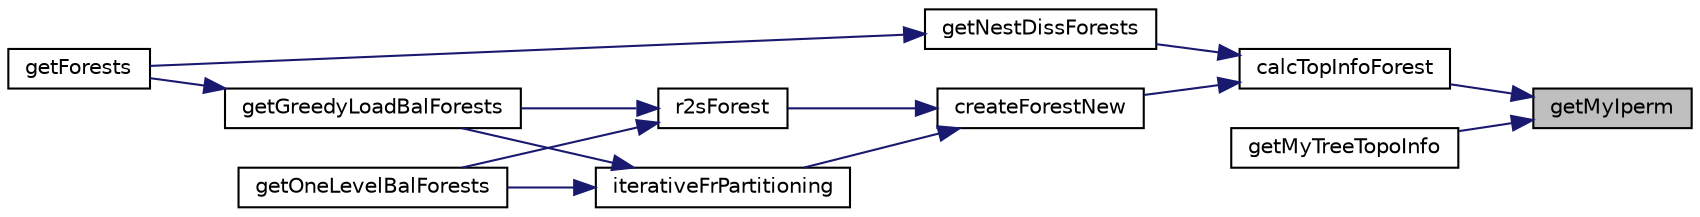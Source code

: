digraph "getMyIperm"
{
 // LATEX_PDF_SIZE
  edge [fontname="Helvetica",fontsize="10",labelfontname="Helvetica",labelfontsize="10"];
  node [fontname="Helvetica",fontsize="10",shape=record];
  rankdir="RL";
  Node1 [label="getMyIperm",height=0.2,width=0.4,color="black", fillcolor="grey75", style="filled", fontcolor="black",tooltip=" "];
  Node1 -> Node2 [dir="back",color="midnightblue",fontsize="10",style="solid",fontname="Helvetica"];
  Node2 [label="calcTopInfoForest",height=0.2,width=0.4,color="black", fillcolor="white", style="filled",URL="$supernodalForest_8c.html#a6b1f8b3aff57a2252803334c72159846",tooltip=" "];
  Node2 -> Node3 [dir="back",color="midnightblue",fontsize="10",style="solid",fontname="Helvetica"];
  Node3 [label="createForestNew",height=0.2,width=0.4,color="black", fillcolor="white", style="filled",URL="$supernodalForest_8c.html#ac2258a38a22aa6ddac0d5ab422addbf5",tooltip=" "];
  Node3 -> Node4 [dir="back",color="midnightblue",fontsize="10",style="solid",fontname="Helvetica"];
  Node4 [label="iterativeFrPartitioning",height=0.2,width=0.4,color="black", fillcolor="white", style="filled",URL="$supernodalForest_8c.html#a5afa85ad3e12603168fb6022a5174557",tooltip=" "];
  Node4 -> Node5 [dir="back",color="midnightblue",fontsize="10",style="solid",fontname="Helvetica"];
  Node5 [label="getGreedyLoadBalForests",height=0.2,width=0.4,color="black", fillcolor="white", style="filled",URL="$superlu__defs_8h.html#ada35b5572a2dcab65a7bf413044916ba",tooltip=" "];
  Node5 -> Node6 [dir="back",color="midnightblue",fontsize="10",style="solid",fontname="Helvetica"];
  Node6 [label="getForests",height=0.2,width=0.4,color="black", fillcolor="white", style="filled",URL="$superlu__defs_8h.html#ab66a425061be6b0245d062f67ef65bfc",tooltip=" "];
  Node4 -> Node7 [dir="back",color="midnightblue",fontsize="10",style="solid",fontname="Helvetica"];
  Node7 [label="getOneLevelBalForests",height=0.2,width=0.4,color="black", fillcolor="white", style="filled",URL="$supernodalForest_8c.html#ae20e9ccb5b8c2e31e64e15bb923d8f4b",tooltip=" "];
  Node3 -> Node8 [dir="back",color="midnightblue",fontsize="10",style="solid",fontname="Helvetica"];
  Node8 [label="r2sForest",height=0.2,width=0.4,color="black", fillcolor="white", style="filled",URL="$supernodalForest_8c.html#a97cae71861ee24f712a179ca09d4ff79",tooltip=" "];
  Node8 -> Node5 [dir="back",color="midnightblue",fontsize="10",style="solid",fontname="Helvetica"];
  Node8 -> Node7 [dir="back",color="midnightblue",fontsize="10",style="solid",fontname="Helvetica"];
  Node2 -> Node9 [dir="back",color="midnightblue",fontsize="10",style="solid",fontname="Helvetica"];
  Node9 [label="getNestDissForests",height=0.2,width=0.4,color="black", fillcolor="white", style="filled",URL="$superlu__defs_8h.html#a2501acf95f0ca1bff400c502cefbeba5",tooltip=" "];
  Node9 -> Node6 [dir="back",color="midnightblue",fontsize="10",style="solid",fontname="Helvetica"];
  Node1 -> Node10 [dir="back",color="midnightblue",fontsize="10",style="solid",fontname="Helvetica"];
  Node10 [label="getMyTreeTopoInfo",height=0.2,width=0.4,color="black", fillcolor="white", style="filled",URL="$superlu__defs_8h.html#ab04bc5048d97ac04372bca6b1d85283d",tooltip=" "];
}
